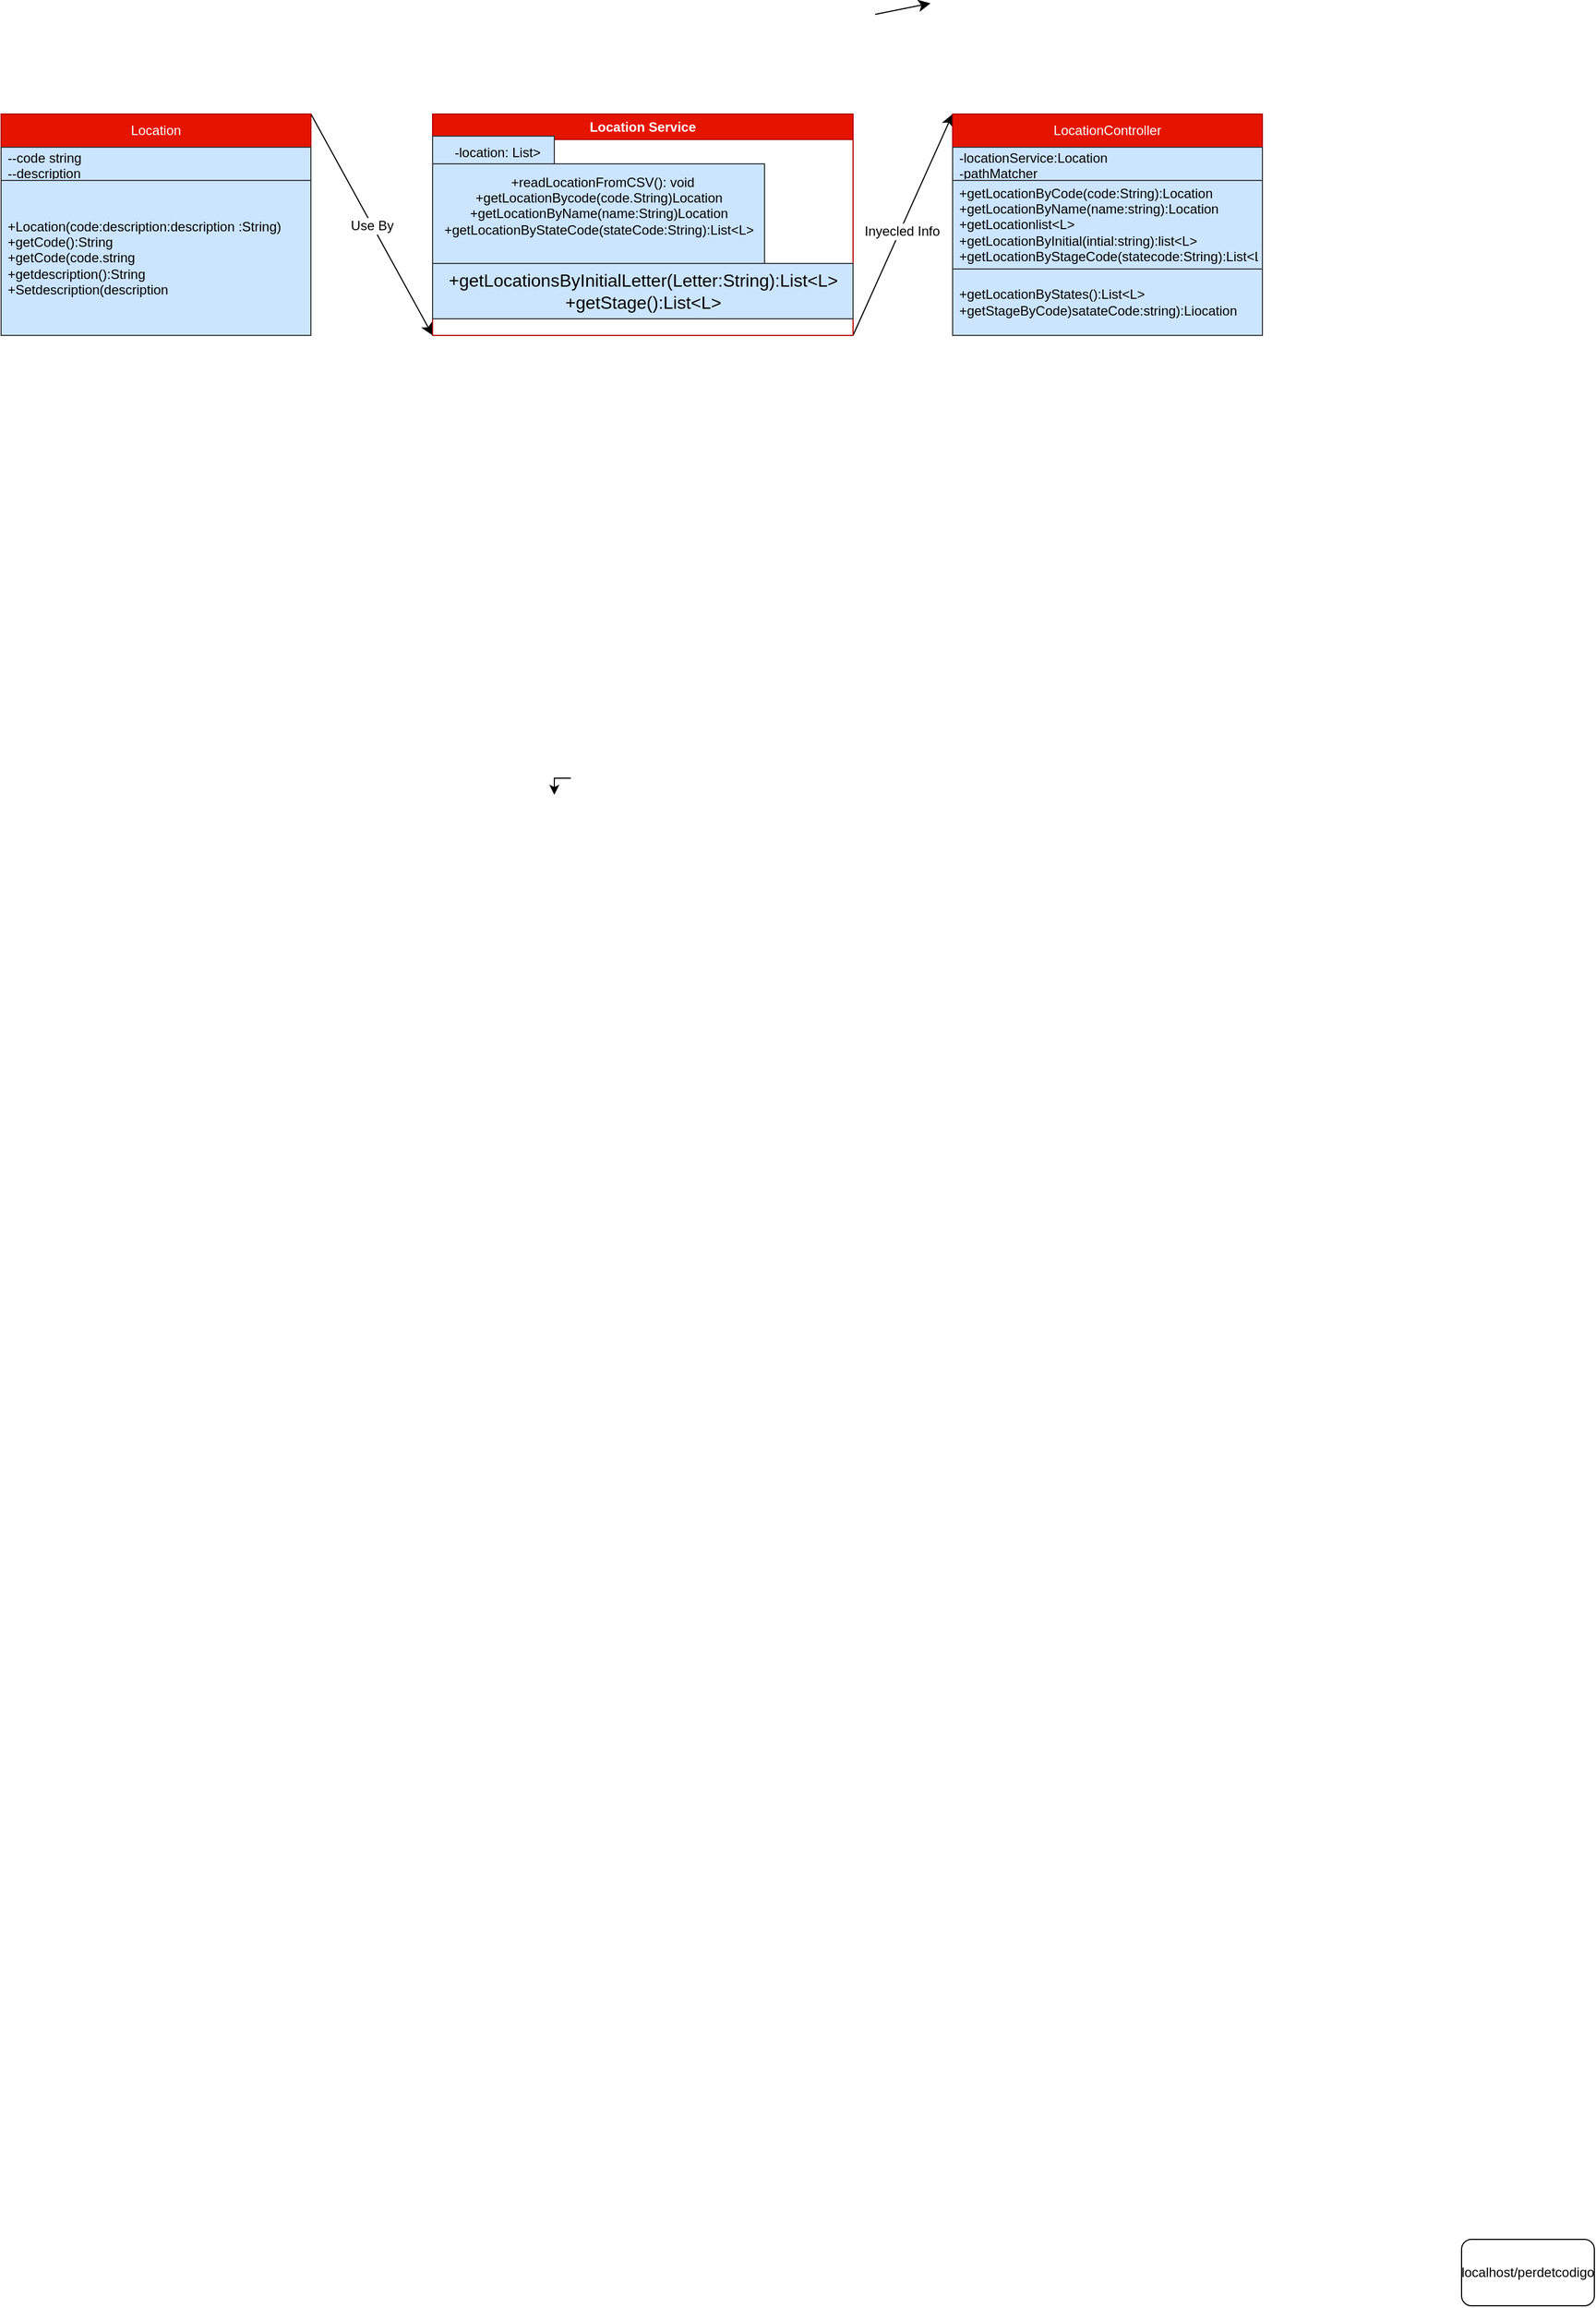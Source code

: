 <mxfile version="26.2.14">
  <diagram name="Page-1" id="58cdce13-f638-feb5-8d6f-7d28b1aa9fa0">
    <mxGraphModel dx="2075" dy="1490" grid="1" gridSize="10" guides="1" tooltips="1" connect="1" arrows="1" fold="1" page="1" pageScale="1" pageWidth="1100" pageHeight="850" background="none" math="0" shadow="0">
      <root>
        <mxCell id="0" />
        <mxCell id="1" parent="0" />
        <mxCell id="k4Pf3rfUR_AqfiCQR_Up-1" style="edgeStyle=orthogonalEdgeStyle;rounded=0;orthogonalLoop=1;jettySize=auto;html=1;exitX=0;exitY=0.5;exitDx=0;exitDy=0;entryX=0.5;entryY=1;entryDx=0;entryDy=0;" parent="1" edge="1">
          <mxGeometry relative="1" as="geometry">
            <mxPoint x="35" y="40" as="sourcePoint" />
            <mxPoint x="20" y="55" as="targetPoint" />
          </mxGeometry>
        </mxCell>
        <mxCell id="k4Pf3rfUR_AqfiCQR_Up-31" value="localhost/perdetcodigo" style="rounded=1;whiteSpace=wrap;html=1;" parent="1" vertex="1">
          <mxGeometry x="840" y="1360" width="120" height="60" as="geometry" />
        </mxCell>
        <mxCell id="g8YLFODePy2-Jw01DUPZ-6" style="edgeStyle=none;curved=1;rounded=0;orthogonalLoop=1;jettySize=auto;html=1;exitX=1;exitY=0;exitDx=0;exitDy=0;entryX=0;entryY=1;entryDx=0;entryDy=0;fontSize=12;startSize=8;endSize=8;" edge="1" parent="1" source="yrVwNeQ31sx00hZp2SnJ-2" target="yrVwNeQ31sx00hZp2SnJ-8">
          <mxGeometry relative="1" as="geometry" />
        </mxCell>
        <mxCell id="g8YLFODePy2-Jw01DUPZ-7" value="Use By" style="edgeLabel;html=1;align=center;verticalAlign=middle;resizable=0;points=[];fontSize=12;" vertex="1" connectable="0" parent="g8YLFODePy2-Jw01DUPZ-6">
          <mxGeometry x="0.002" y="-1" relative="1" as="geometry">
            <mxPoint as="offset" />
          </mxGeometry>
        </mxCell>
        <mxCell id="yrVwNeQ31sx00hZp2SnJ-2" value="Location" style="swimlane;fontStyle=0;childLayout=stackLayout;horizontal=1;startSize=30;horizontalStack=0;resizeParent=1;resizeParentMax=0;resizeLast=0;collapsible=1;marginBottom=0;whiteSpace=wrap;html=1;fillColor=#e51400;fontColor=#ffffff;strokeColor=#B20000;" parent="1" vertex="1">
          <mxGeometry x="-480" y="-560" width="280" height="200" as="geometry" />
        </mxCell>
        <mxCell id="yrVwNeQ31sx00hZp2SnJ-4" value="--code string&amp;nbsp;&lt;div&gt;--description&amp;nbsp;&lt;/div&gt;&lt;div&gt;&lt;br&gt;&lt;/div&gt;" style="text;align=left;verticalAlign=middle;spacingLeft=4;spacingRight=4;overflow=hidden;points=[[0,0.5],[1,0.5]];portConstraint=eastwest;rotatable=0;whiteSpace=wrap;html=1;fillColor=#cce5ff;strokeColor=#36393d;" parent="yrVwNeQ31sx00hZp2SnJ-2" vertex="1">
          <mxGeometry y="30" width="280" height="30" as="geometry" />
        </mxCell>
        <mxCell id="yrVwNeQ31sx00hZp2SnJ-5" value="+Location(code:description:description :String)&lt;div&gt;+getCode():String&lt;/div&gt;&lt;div&gt;+getCode(code.string&lt;/div&gt;&lt;div&gt;+getdescription():String&lt;/div&gt;&lt;div&gt;+Setdescription(description&lt;/div&gt;" style="text;strokeColor=#36393d;fillColor=#cce5ff;align=left;verticalAlign=middle;spacingLeft=4;spacingRight=4;overflow=hidden;points=[[0,0.5],[1,0.5]];portConstraint=eastwest;rotatable=0;whiteSpace=wrap;html=1;" parent="yrVwNeQ31sx00hZp2SnJ-2" vertex="1">
          <mxGeometry y="60" width="280" height="140" as="geometry" />
        </mxCell>
        <mxCell id="g8YLFODePy2-Jw01DUPZ-8" style="edgeStyle=none;curved=1;rounded=0;orthogonalLoop=1;jettySize=auto;html=1;exitX=1;exitY=1;exitDx=0;exitDy=0;entryX=0;entryY=0;entryDx=0;entryDy=0;fontSize=12;startSize=8;endSize=8;" edge="1" parent="1" source="yrVwNeQ31sx00hZp2SnJ-8" target="g8YLFODePy2-Jw01DUPZ-2">
          <mxGeometry relative="1" as="geometry" />
        </mxCell>
        <mxCell id="g8YLFODePy2-Jw01DUPZ-9" value="Inyecled Info" style="edgeLabel;html=1;align=center;verticalAlign=middle;resizable=0;points=[];fontSize=12;" vertex="1" connectable="0" parent="g8YLFODePy2-Jw01DUPZ-8">
          <mxGeometry x="-0.054" y="-1" relative="1" as="geometry">
            <mxPoint as="offset" />
          </mxGeometry>
        </mxCell>
        <mxCell id="yrVwNeQ31sx00hZp2SnJ-8" value="Location Service" style="swimlane;whiteSpace=wrap;html=1;fillColor=#e51400;strokeColor=#B20000;fontColor=#ffffff;" parent="1" vertex="1">
          <mxGeometry x="-90" y="-560" width="380" height="200" as="geometry" />
        </mxCell>
        <mxCell id="yrVwNeQ31sx00hZp2SnJ-9" value="&amp;nbsp; -location: List&amp;gt;" style="text;html=1;align=center;verticalAlign=middle;resizable=0;points=[];autosize=1;strokeColor=#36393d;fillColor=#cce5ff;" parent="yrVwNeQ31sx00hZp2SnJ-8" vertex="1">
          <mxGeometry y="20" width="110" height="30" as="geometry" />
        </mxCell>
        <mxCell id="yrVwNeQ31sx00hZp2SnJ-10" value="&amp;nbsp; +readLocationFromCSV(): void&lt;div&gt;+getLocationBycode(code.String)Location&lt;/div&gt;&lt;div&gt;+getLocationByName(name:String)Location&lt;/div&gt;&lt;div&gt;+getLocationByStateCode(stateCode:String):List&amp;lt;L&amp;gt;&lt;/div&gt;&lt;div&gt;&lt;br&gt;&lt;/div&gt;" style="text;html=1;align=center;verticalAlign=middle;resizable=0;points=[];autosize=1;strokeColor=#36393d;fillColor=#cce5ff;" parent="yrVwNeQ31sx00hZp2SnJ-8" vertex="1">
          <mxGeometry y="45" width="300" height="90" as="geometry" />
        </mxCell>
        <mxCell id="g8YLFODePy2-Jw01DUPZ-10" value="+getLocationsByInitialLetter(Letter:String):List&amp;lt;L&amp;gt;&lt;div&gt;+getStage():List&amp;lt;L&amp;gt;&lt;/div&gt;" style="text;html=1;align=center;verticalAlign=middle;resizable=0;points=[];autosize=1;strokeColor=#36393d;fillColor=#cce5ff;fontSize=16;" vertex="1" parent="yrVwNeQ31sx00hZp2SnJ-8">
          <mxGeometry y="135" width="380" height="50" as="geometry" />
        </mxCell>
        <mxCell id="g8YLFODePy2-Jw01DUPZ-1" style="edgeStyle=none;curved=1;rounded=0;orthogonalLoop=1;jettySize=auto;html=1;exitX=0.75;exitY=0;exitDx=0;exitDy=0;fontSize=12;startSize=8;endSize=8;" edge="1" parent="1" source="yrVwNeQ31sx00hZp2SnJ-8" target="yrVwNeQ31sx00hZp2SnJ-8">
          <mxGeometry relative="1" as="geometry" />
        </mxCell>
        <mxCell id="g8YLFODePy2-Jw01DUPZ-2" value="LocationController" style="swimlane;fontStyle=0;childLayout=stackLayout;horizontal=1;startSize=30;horizontalStack=0;resizeParent=1;resizeParentMax=0;resizeLast=0;collapsible=1;marginBottom=0;whiteSpace=wrap;html=1;fillColor=#e51400;fontColor=#ffffff;strokeColor=#B20000;" vertex="1" parent="1">
          <mxGeometry x="380" y="-560" width="280" height="200" as="geometry" />
        </mxCell>
        <mxCell id="g8YLFODePy2-Jw01DUPZ-3" value="-locationService:Location&lt;div&gt;-pathMatcher&lt;/div&gt;" style="text;strokeColor=#36393d;fillColor=#cce5ff;align=left;verticalAlign=middle;spacingLeft=4;spacingRight=4;overflow=hidden;points=[[0,0.5],[1,0.5]];portConstraint=eastwest;rotatable=0;whiteSpace=wrap;html=1;" vertex="1" parent="g8YLFODePy2-Jw01DUPZ-2">
          <mxGeometry y="30" width="280" height="30" as="geometry" />
        </mxCell>
        <mxCell id="g8YLFODePy2-Jw01DUPZ-4" value="+getLocationByCode(code:String):Location&lt;div&gt;+getLocationByName(name:string):Location&lt;/div&gt;&lt;div&gt;+getLocationlist&amp;lt;L&amp;gt;&lt;/div&gt;&lt;div&gt;+getLocationByInitial(intial:string):list&amp;lt;L&amp;gt;&lt;/div&gt;&lt;div&gt;+getLocationByStageCode(statecode:String):List&amp;lt;L&amp;gt;&lt;/div&gt;" style="text;strokeColor=#36393d;fillColor=#cce5ff;align=left;verticalAlign=middle;spacingLeft=4;spacingRight=4;overflow=hidden;points=[[0,0.5],[1,0.5]];portConstraint=eastwest;rotatable=0;whiteSpace=wrap;html=1;" vertex="1" parent="g8YLFODePy2-Jw01DUPZ-2">
          <mxGeometry y="60" width="280" height="80" as="geometry" />
        </mxCell>
        <mxCell id="g8YLFODePy2-Jw01DUPZ-5" value="+getLocationByStates():List&amp;lt;L&amp;gt;&lt;div&gt;+getStageByCode)satateCode:string):Liocation&lt;/div&gt;" style="text;strokeColor=#36393d;fillColor=#cce5ff;align=left;verticalAlign=middle;spacingLeft=4;spacingRight=4;overflow=hidden;points=[[0,0.5],[1,0.5]];portConstraint=eastwest;rotatable=0;whiteSpace=wrap;html=1;" vertex="1" parent="g8YLFODePy2-Jw01DUPZ-2">
          <mxGeometry y="140" width="280" height="60" as="geometry" />
        </mxCell>
        <mxCell id="g8YLFODePy2-Jw01DUPZ-11" value="" style="edgeStyle=none;curved=1;rounded=0;orthogonalLoop=1;jettySize=auto;html=1;fontSize=12;startSize=8;endSize=8;" edge="1" parent="1">
          <mxGeometry relative="1" as="geometry">
            <mxPoint x="310" y="-650" as="sourcePoint" />
            <mxPoint x="360" y="-660" as="targetPoint" />
          </mxGeometry>
        </mxCell>
      </root>
    </mxGraphModel>
  </diagram>
</mxfile>
